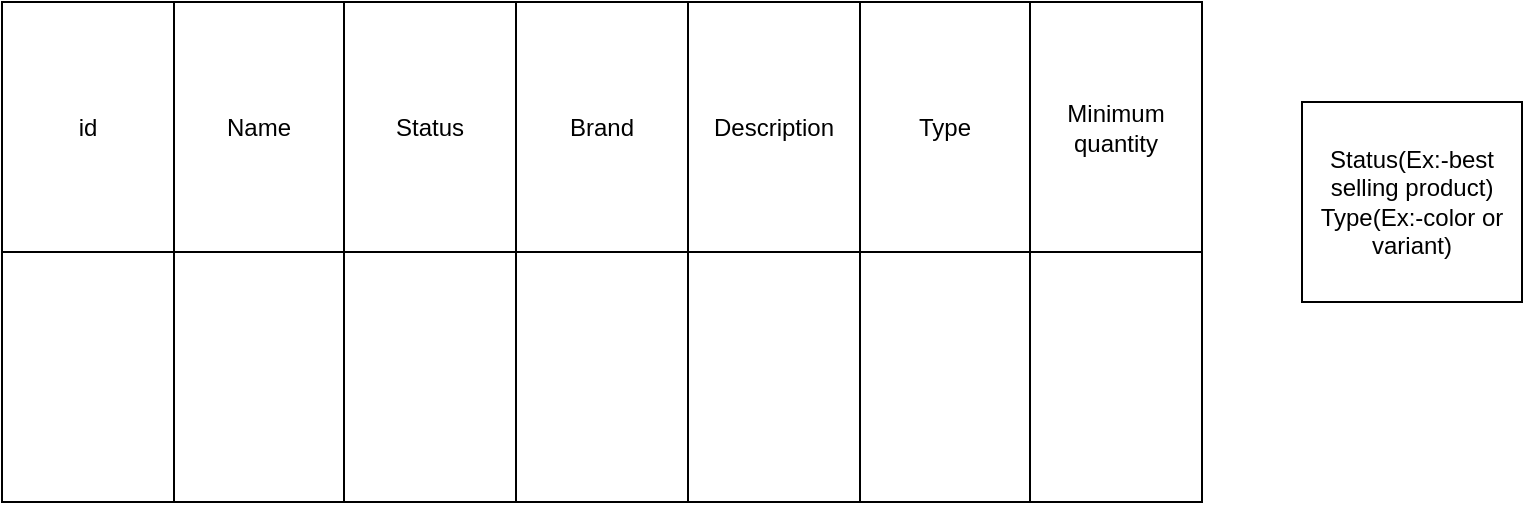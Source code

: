 <mxfile>
    <diagram id="k-8VNlEGamuxHbV2pAIv" name="Page-1">
        <mxGraphModel dx="832" dy="411" grid="1" gridSize="10" guides="1" tooltips="1" connect="1" arrows="1" fold="1" page="1" pageScale="1" pageWidth="827" pageHeight="1169" math="0" shadow="0">
            <root>
                <mxCell id="0"/>
                <mxCell id="1" parent="0"/>
                <mxCell id="2" value="" style="shape=table;startSize=0;container=1;collapsible=0;childLayout=tableLayout;" parent="1" vertex="1">
                    <mxGeometry x="50" y="40" width="600" height="250" as="geometry"/>
                </mxCell>
                <mxCell id="3" value="" style="shape=tableRow;horizontal=0;startSize=0;swimlaneHead=0;swimlaneBody=0;top=0;left=0;bottom=0;right=0;collapsible=0;dropTarget=0;fillColor=none;points=[[0,0.5],[1,0.5]];portConstraint=eastwest;" parent="2" vertex="1">
                    <mxGeometry width="600" height="125" as="geometry"/>
                </mxCell>
                <mxCell id="4" value="id" style="shape=partialRectangle;html=1;whiteSpace=wrap;connectable=0;overflow=hidden;fillColor=none;top=0;left=0;bottom=0;right=0;pointerEvents=1;" parent="3" vertex="1">
                    <mxGeometry width="86" height="125" as="geometry">
                        <mxRectangle width="86" height="125" as="alternateBounds"/>
                    </mxGeometry>
                </mxCell>
                <mxCell id="5" value="Name" style="shape=partialRectangle;html=1;whiteSpace=wrap;connectable=0;overflow=hidden;fillColor=none;top=0;left=0;bottom=0;right=0;pointerEvents=1;" parent="3" vertex="1">
                    <mxGeometry x="86" width="85" height="125" as="geometry">
                        <mxRectangle width="85" height="125" as="alternateBounds"/>
                    </mxGeometry>
                </mxCell>
                <mxCell id="17" value="Status" style="shape=partialRectangle;html=1;whiteSpace=wrap;connectable=0;overflow=hidden;fillColor=none;top=0;left=0;bottom=0;right=0;pointerEvents=1;" parent="3" vertex="1">
                    <mxGeometry x="171" width="86" height="125" as="geometry">
                        <mxRectangle width="86" height="125" as="alternateBounds"/>
                    </mxGeometry>
                </mxCell>
                <mxCell id="21" value="Brand" style="shape=partialRectangle;html=1;whiteSpace=wrap;connectable=0;overflow=hidden;fillColor=none;top=0;left=0;bottom=0;right=0;pointerEvents=1;" parent="3" vertex="1">
                    <mxGeometry x="257" width="86" height="125" as="geometry">
                        <mxRectangle width="86" height="125" as="alternateBounds"/>
                    </mxGeometry>
                </mxCell>
                <mxCell id="26" value="Description" style="shape=partialRectangle;html=1;whiteSpace=wrap;connectable=0;overflow=hidden;fillColor=none;top=0;left=0;bottom=0;right=0;pointerEvents=1;" vertex="1" parent="3">
                    <mxGeometry x="343" width="86" height="125" as="geometry">
                        <mxRectangle width="86" height="125" as="alternateBounds"/>
                    </mxGeometry>
                </mxCell>
                <mxCell id="28" value="Type" style="shape=partialRectangle;html=1;whiteSpace=wrap;connectable=0;overflow=hidden;fillColor=none;top=0;left=0;bottom=0;right=0;pointerEvents=1;" vertex="1" parent="3">
                    <mxGeometry x="429" width="85" height="125" as="geometry">
                        <mxRectangle width="85" height="125" as="alternateBounds"/>
                    </mxGeometry>
                </mxCell>
                <mxCell id="30" value="Minimum quantity" style="shape=partialRectangle;html=1;whiteSpace=wrap;connectable=0;overflow=hidden;fillColor=none;top=0;left=0;bottom=0;right=0;pointerEvents=1;" vertex="1" parent="3">
                    <mxGeometry x="514" width="86" height="125" as="geometry">
                        <mxRectangle width="86" height="125" as="alternateBounds"/>
                    </mxGeometry>
                </mxCell>
                <mxCell id="10" value="" style="shape=tableRow;horizontal=0;startSize=0;swimlaneHead=0;swimlaneBody=0;top=0;left=0;bottom=0;right=0;collapsible=0;dropTarget=0;fillColor=none;points=[[0,0.5],[1,0.5]];portConstraint=eastwest;" parent="2" vertex="1">
                    <mxGeometry y="125" width="600" height="125" as="geometry"/>
                </mxCell>
                <mxCell id="11" value="" style="shape=partialRectangle;html=1;whiteSpace=wrap;connectable=0;overflow=hidden;fillColor=none;top=0;left=0;bottom=0;right=0;pointerEvents=1;" parent="10" vertex="1">
                    <mxGeometry width="86" height="125" as="geometry">
                        <mxRectangle width="86" height="125" as="alternateBounds"/>
                    </mxGeometry>
                </mxCell>
                <mxCell id="12" value="" style="shape=partialRectangle;html=1;whiteSpace=wrap;connectable=0;overflow=hidden;fillColor=none;top=0;left=0;bottom=0;right=0;pointerEvents=1;" parent="10" vertex="1">
                    <mxGeometry x="86" width="85" height="125" as="geometry">
                        <mxRectangle width="85" height="125" as="alternateBounds"/>
                    </mxGeometry>
                </mxCell>
                <mxCell id="18" style="shape=partialRectangle;html=1;whiteSpace=wrap;connectable=0;overflow=hidden;fillColor=none;top=0;left=0;bottom=0;right=0;pointerEvents=1;" parent="10" vertex="1">
                    <mxGeometry x="171" width="86" height="125" as="geometry">
                        <mxRectangle width="86" height="125" as="alternateBounds"/>
                    </mxGeometry>
                </mxCell>
                <mxCell id="22" style="shape=partialRectangle;html=1;whiteSpace=wrap;connectable=0;overflow=hidden;fillColor=none;top=0;left=0;bottom=0;right=0;pointerEvents=1;" parent="10" vertex="1">
                    <mxGeometry x="257" width="86" height="125" as="geometry">
                        <mxRectangle width="86" height="125" as="alternateBounds"/>
                    </mxGeometry>
                </mxCell>
                <mxCell id="27" style="shape=partialRectangle;html=1;whiteSpace=wrap;connectable=0;overflow=hidden;fillColor=none;top=0;left=0;bottom=0;right=0;pointerEvents=1;" vertex="1" parent="10">
                    <mxGeometry x="343" width="86" height="125" as="geometry">
                        <mxRectangle width="86" height="125" as="alternateBounds"/>
                    </mxGeometry>
                </mxCell>
                <mxCell id="29" style="shape=partialRectangle;html=1;whiteSpace=wrap;connectable=0;overflow=hidden;fillColor=none;top=0;left=0;bottom=0;right=0;pointerEvents=1;" vertex="1" parent="10">
                    <mxGeometry x="429" width="85" height="125" as="geometry">
                        <mxRectangle width="85" height="125" as="alternateBounds"/>
                    </mxGeometry>
                </mxCell>
                <mxCell id="31" style="shape=partialRectangle;html=1;whiteSpace=wrap;connectable=0;overflow=hidden;fillColor=none;top=0;left=0;bottom=0;right=0;pointerEvents=1;" vertex="1" parent="10">
                    <mxGeometry x="514" width="86" height="125" as="geometry">
                        <mxRectangle width="86" height="125" as="alternateBounds"/>
                    </mxGeometry>
                </mxCell>
                <mxCell id="23" value="" style="shape=table;startSize=0;container=1;collapsible=0;childLayout=tableLayout;" parent="1" vertex="1">
                    <mxGeometry x="700" y="90" width="110" height="100" as="geometry"/>
                </mxCell>
                <mxCell id="24" value="" style="shape=tableRow;horizontal=0;startSize=0;swimlaneHead=0;swimlaneBody=0;top=0;left=0;bottom=0;right=0;collapsible=0;dropTarget=0;fillColor=none;points=[[0,0.5],[1,0.5]];portConstraint=eastwest;" parent="23" vertex="1">
                    <mxGeometry width="110" height="100" as="geometry"/>
                </mxCell>
                <mxCell id="25" value="Status(Ex:-best selling product)&lt;br&gt;Type(Ex:-color or variant)" style="shape=partialRectangle;html=1;whiteSpace=wrap;connectable=0;overflow=hidden;fillColor=none;top=0;left=0;bottom=0;right=0;pointerEvents=1;" parent="24" vertex="1">
                    <mxGeometry width="110" height="100" as="geometry">
                        <mxRectangle width="110" height="100" as="alternateBounds"/>
                    </mxGeometry>
                </mxCell>
            </root>
        </mxGraphModel>
    </diagram>
</mxfile>